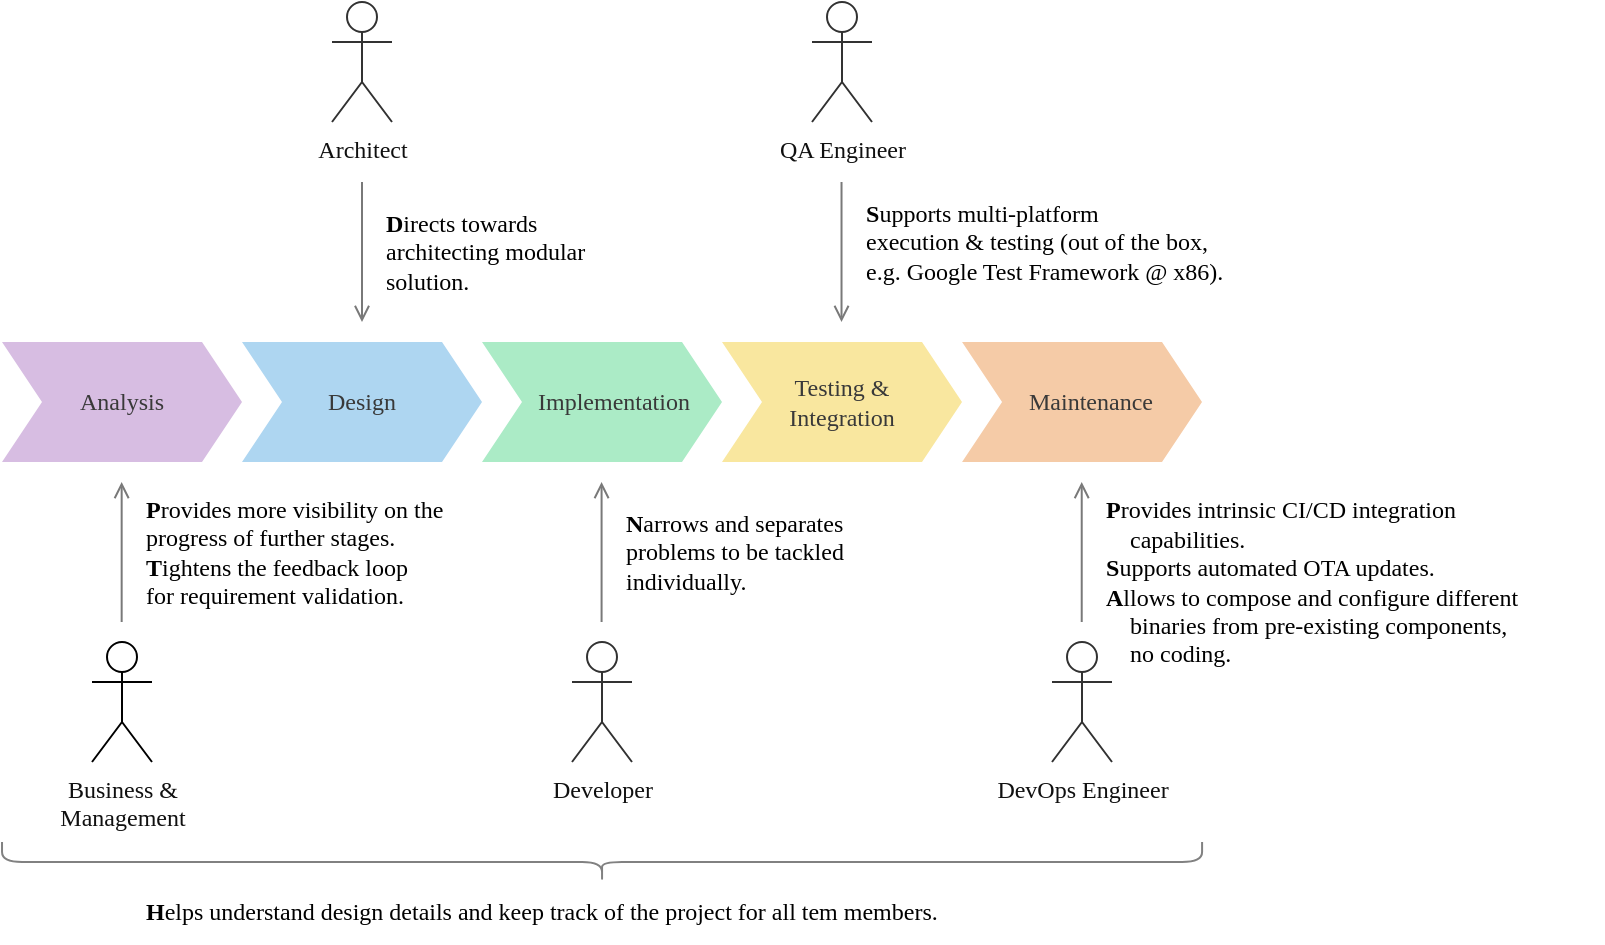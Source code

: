 <mxfile>
    <diagram name="Page-1" id="DI_pONW6aE3lndULB7f6">
        <mxGraphModel dx="1025" dy="779" grid="1" gridSize="10" guides="1" tooltips="1" connect="1" arrows="1" fold="1" page="1" pageScale="1" pageWidth="827" pageHeight="1169" background="#ffffff" math="0" shadow="0">
            <root>
                <mxCell id="0"/>
                <mxCell id="1" parent="0"/>
                <mxCell id="cxv3Bj_0Zb1043b2Zh0B-1" value="Architect" style="shape=umlActor;verticalLabelPosition=bottom;verticalAlign=top;html=1;fontColor=#101010;strokeColor=#323232;fontFamily=Verdana;fillColor=none;" parent="1" vertex="1">
                    <mxGeometry x="165" width="30" height="60" as="geometry"/>
                </mxCell>
                <mxCell id="cxv3Bj_0Zb1043b2Zh0B-4" value="QA Engineer" style="shape=umlActor;verticalLabelPosition=bottom;verticalAlign=top;html=1;fontColor=#101010;strokeColor=#323232;fontFamily=Verdana;fillColor=none;" parent="1" vertex="1">
                    <mxGeometry x="405" width="30" height="60" as="geometry"/>
                </mxCell>
                <mxCell id="cxv3Bj_0Zb1043b2Zh0B-6" value="Business &amp;amp; &lt;br&gt;Management" style="shape=umlActor;verticalLabelPosition=bottom;verticalAlign=top;html=1;fontFamily=Verdana;fillColor=none;fontColor=#101010;" parent="1" vertex="1">
                    <mxGeometry x="45" y="320" width="30" height="60" as="geometry"/>
                </mxCell>
                <mxCell id="cxv3Bj_0Zb1043b2Zh0B-42" style="edgeStyle=orthogonalEdgeStyle;rounded=0;orthogonalLoop=1;jettySize=auto;html=1;endArrow=none;startFill=0;startArrow=open;strokeColor=#797979;" parent="1" edge="1">
                    <mxGeometry relative="1" as="geometry">
                        <mxPoint x="180" y="90" as="targetPoint"/>
                        <mxPoint x="180" y="160" as="sourcePoint"/>
                    </mxGeometry>
                </mxCell>
                <mxCell id="cxv3Bj_0Zb1043b2Zh0B-22" value="Design" style="shape=step;perimeter=stepPerimeter;whiteSpace=wrap;html=1;fixedSize=1;fillColor=#AED6F1;strokeColor=none;fontColor=#393939;fontFamily=Verdana;fontStyle=0" parent="1" vertex="1">
                    <mxGeometry x="120" y="170" width="120" height="60" as="geometry"/>
                </mxCell>
                <mxCell id="cxv3Bj_0Zb1043b2Zh0B-44" style="edgeStyle=orthogonalEdgeStyle;rounded=0;orthogonalLoop=1;jettySize=auto;html=1;endArrow=open;startFill=0;startArrow=none;strokeColor=#797979;endFill=0;" parent="1" edge="1">
                    <mxGeometry relative="1" as="geometry">
                        <mxPoint x="299.79" y="240" as="targetPoint"/>
                        <mxPoint x="299.79" y="310" as="sourcePoint"/>
                    </mxGeometry>
                </mxCell>
                <mxCell id="cxv3Bj_0Zb1043b2Zh0B-23" value="&amp;nbsp; &amp;nbsp; Implementation" style="shape=step;perimeter=stepPerimeter;whiteSpace=wrap;html=1;fixedSize=1;fillColor=#ABEBC6;strokeColor=none;fontColor=#393939;fontFamily=Verdana;fontStyle=0" parent="1" vertex="1">
                    <mxGeometry x="240" y="170" width="120" height="60" as="geometry"/>
                </mxCell>
                <mxCell id="cxv3Bj_0Zb1043b2Zh0B-24" value="Testing &amp;amp; &lt;br&gt;Integration" style="shape=step;perimeter=stepPerimeter;whiteSpace=wrap;html=1;fixedSize=1;fillColor=#F9E79F;strokeColor=none;fontColor=#393939;fontFamily=Verdana;" parent="1" vertex="1">
                    <mxGeometry x="360" y="170" width="120" height="60" as="geometry"/>
                </mxCell>
                <mxCell id="cxv3Bj_0Zb1043b2Zh0B-25" value="&amp;nbsp; &amp;nbsp;Maintenance" style="shape=step;perimeter=stepPerimeter;whiteSpace=wrap;html=1;fixedSize=1;fillColor=#F5CBA7;strokeColor=none;fontColor=#393939;fontFamily=Verdana;" parent="1" vertex="1">
                    <mxGeometry x="480.03" y="170" width="119.97" height="60" as="geometry"/>
                </mxCell>
                <mxCell id="cxv3Bj_0Zb1043b2Zh0B-26" value="Analysis" style="shape=step;perimeter=stepPerimeter;whiteSpace=wrap;html=1;fixedSize=1;fillColor=#D7BDE2;strokeColor=none;fontColor=light-dark(#393939,#EDEDED);fontFamily=Verdana;fontStyle=0" parent="1" vertex="1">
                    <mxGeometry y="170" width="120" height="60" as="geometry"/>
                </mxCell>
                <mxCell id="cxv3Bj_0Zb1043b2Zh0B-29" value="DevOps Engineer" style="shape=umlActor;verticalLabelPosition=bottom;verticalAlign=top;html=1;fontColor=#101010;strokeColor=#323232;fontFamily=Verdana;fillColor=none;" parent="1" vertex="1">
                    <mxGeometry x="525" y="320" width="30" height="60" as="geometry"/>
                </mxCell>
                <mxCell id="cxv3Bj_0Zb1043b2Zh0B-38" value="Developer " style="shape=umlActor;verticalLabelPosition=bottom;verticalAlign=top;html=1;fontColor=#101010;strokeColor=#323232;fontFamily=Verdana;fillColor=none;" parent="1" vertex="1">
                    <mxGeometry x="285" y="320" width="30" height="60" as="geometry"/>
                </mxCell>
                <mxCell id="cxv3Bj_0Zb1043b2Zh0B-55" style="edgeStyle=orthogonalEdgeStyle;rounded=0;orthogonalLoop=1;jettySize=auto;html=1;endArrow=open;startFill=0;startArrow=none;strokeColor=#797979;endFill=0;" parent="1" edge="1">
                    <mxGeometry relative="1" as="geometry">
                        <mxPoint x="59.83" y="240" as="targetPoint"/>
                        <mxPoint x="59.83" y="310" as="sourcePoint"/>
                    </mxGeometry>
                </mxCell>
                <mxCell id="cxv3Bj_0Zb1043b2Zh0B-56" style="edgeStyle=orthogonalEdgeStyle;rounded=0;orthogonalLoop=1;jettySize=auto;html=1;endArrow=open;startFill=0;startArrow=none;strokeColor=#797979;endFill=0;" parent="1" edge="1">
                    <mxGeometry relative="1" as="geometry">
                        <mxPoint x="539.86" y="240" as="targetPoint"/>
                        <mxPoint x="539.86" y="310" as="sourcePoint"/>
                    </mxGeometry>
                </mxCell>
                <mxCell id="cxv3Bj_0Zb1043b2Zh0B-58" style="edgeStyle=orthogonalEdgeStyle;rounded=0;orthogonalLoop=1;jettySize=auto;html=1;endArrow=none;startFill=0;startArrow=open;strokeColor=#797979;" parent="1" edge="1">
                    <mxGeometry relative="1" as="geometry">
                        <mxPoint x="419.76" y="90" as="targetPoint"/>
                        <mxPoint x="419.76" y="160" as="sourcePoint"/>
                    </mxGeometry>
                </mxCell>
                <mxCell id="cxv3Bj_0Zb1043b2Zh0B-60" value="" style="shape=curlyBracket;whiteSpace=wrap;html=1;rounded=1;labelPosition=left;verticalLabelPosition=middle;align=right;verticalAlign=middle;rotation=-90;fontColor=#717171;strokeColor=#818181;" parent="1" vertex="1">
                    <mxGeometry x="290.03" y="130" width="20" height="600.03" as="geometry"/>
                </mxCell>
                <mxCell id="7" value="&lt;div&gt;&lt;font color=&quot;#000000&quot;&gt;P&lt;/font&gt;&lt;font style=&quot;font-weight: normal;&quot; color=&quot;#000000&quot;&gt;rovides more visibility on the&lt;/font&gt;&lt;/div&gt;&lt;div&gt;&lt;font style=&quot;font-weight: normal;&quot; color=&quot;#000000&quot;&gt;progress of further stages.&lt;/font&gt;&lt;/div&gt;&lt;div&gt;&lt;font color=&quot;#000000&quot;&gt;T&lt;/font&gt;&lt;font style=&quot;font-weight: normal;&quot; color=&quot;#000000&quot;&gt;ightens the feedback loop&lt;/font&gt;&lt;/div&gt;&lt;div&gt;&lt;font style=&quot;font-weight: normal;&quot; color=&quot;#000000&quot;&gt;for requirement validation.&lt;/font&gt;&lt;/div&gt;" style="text;html=1;align=left;verticalAlign=middle;resizable=0;points=[];autosize=1;strokeColor=none;fillColor=none;fontFamily=Tahoma;fontStyle=1" parent="1" vertex="1">
                    <mxGeometry x="70" y="240" width="180" height="70" as="geometry"/>
                </mxCell>
                <mxCell id="10" value="&lt;div&gt;&lt;font color=&quot;#000000&quot;&gt;&lt;b&gt;N&lt;/b&gt;arrows and separates&lt;/font&gt;&lt;/div&gt;&lt;div&gt;&lt;font color=&quot;#000000&quot;&gt;problems to be tackled&lt;/font&gt;&lt;/div&gt;&lt;div&gt;&lt;font color=&quot;#000000&quot;&gt;individually.&lt;/font&gt;&lt;/div&gt;" style="text;html=1;align=left;verticalAlign=middle;resizable=0;points=[];autosize=1;strokeColor=none;fillColor=none;fontFamily=Tahoma;fontStyle=0" parent="1" vertex="1">
                    <mxGeometry x="310.03" y="245" width="150" height="60" as="geometry"/>
                </mxCell>
                <mxCell id="11" value="&lt;div&gt;&lt;font color=&quot;#000000&quot;&gt;&lt;b&gt;P&lt;/b&gt;rovides intrinsic CI/CD integration &lt;br&gt;&amp;nbsp; &amp;nbsp; capabilities.&lt;/font&gt;&lt;/div&gt;&lt;div&gt;&lt;font color=&quot;#000000&quot;&gt;&lt;b&gt;S&lt;/b&gt;upports automated OTA updates.&lt;/font&gt;&lt;/div&gt;&lt;div&gt;&lt;font color=&quot;#000000&quot;&gt;&lt;b&gt;A&lt;/b&gt;llows to compose and configure different &lt;br&gt;&amp;nbsp; &amp;nbsp; binaries&amp;nbsp;&lt;/font&gt;&lt;span style=&quot;background-color: transparent;&quot;&gt;from pre-existing components, &lt;br&gt;&amp;nbsp; &amp;nbsp; no coding.&lt;/span&gt;&lt;/div&gt;" style="text;html=1;align=left;verticalAlign=middle;resizable=0;points=[];autosize=1;strokeColor=none;fillColor=none;fontFamily=Tahoma;fontStyle=0" parent="1" vertex="1">
                    <mxGeometry x="550" y="240" width="250" height="100" as="geometry"/>
                </mxCell>
                <mxCell id="12" value="&lt;div&gt;&lt;font color=&quot;#000000&quot;&gt;&lt;b&gt;D&lt;/b&gt;irects towards&lt;/font&gt;&lt;/div&gt;&lt;div&gt;&lt;font color=&quot;#000000&quot;&gt;architecting modular&lt;/font&gt;&lt;/div&gt;&lt;div&gt;&lt;font color=&quot;#000000&quot;&gt;solution.&lt;/font&gt;&lt;/div&gt;" style="text;html=1;align=left;verticalAlign=middle;resizable=0;points=[];autosize=1;strokeColor=none;fillColor=none;fontFamily=Tahoma;fontStyle=0" parent="1" vertex="1">
                    <mxGeometry x="190" y="95" width="130" height="60" as="geometry"/>
                </mxCell>
                <mxCell id="13" value="&lt;div&gt;&lt;font color=&quot;#000000&quot;&gt;&lt;b&gt;S&lt;/b&gt;upports multi-platform&lt;/font&gt;&lt;/div&gt;&lt;div&gt;&lt;font color=&quot;#000000&quot;&gt;execution &amp;amp; testing (out of the box,&lt;/font&gt;&lt;/div&gt;&lt;div&gt;&lt;font color=&quot;#000000&quot;&gt;e.g. Google Test Framework @ x86).&lt;/font&gt;&lt;/div&gt;" style="text;html=1;align=left;verticalAlign=middle;resizable=0;points=[];autosize=1;strokeColor=none;fillColor=none;fontFamily=Tahoma;fontStyle=0" parent="1" vertex="1">
                    <mxGeometry x="430" y="89.99" width="220" height="60" as="geometry"/>
                </mxCell>
                <mxCell id="14" value="H&lt;span style=&quot;font-weight: normal;&quot;&gt;elps understand design details and keep track of the project for all tem members.&lt;/span&gt;" style="text;html=1;align=left;verticalAlign=middle;resizable=0;points=[];autosize=1;strokeColor=none;fillColor=none;fontFamily=Tahoma;fontStyle=1" parent="1" vertex="1">
                    <mxGeometry x="70.0" y="440.01" width="460" height="30" as="geometry"/>
                </mxCell>
            </root>
        </mxGraphModel>
    </diagram>
</mxfile>